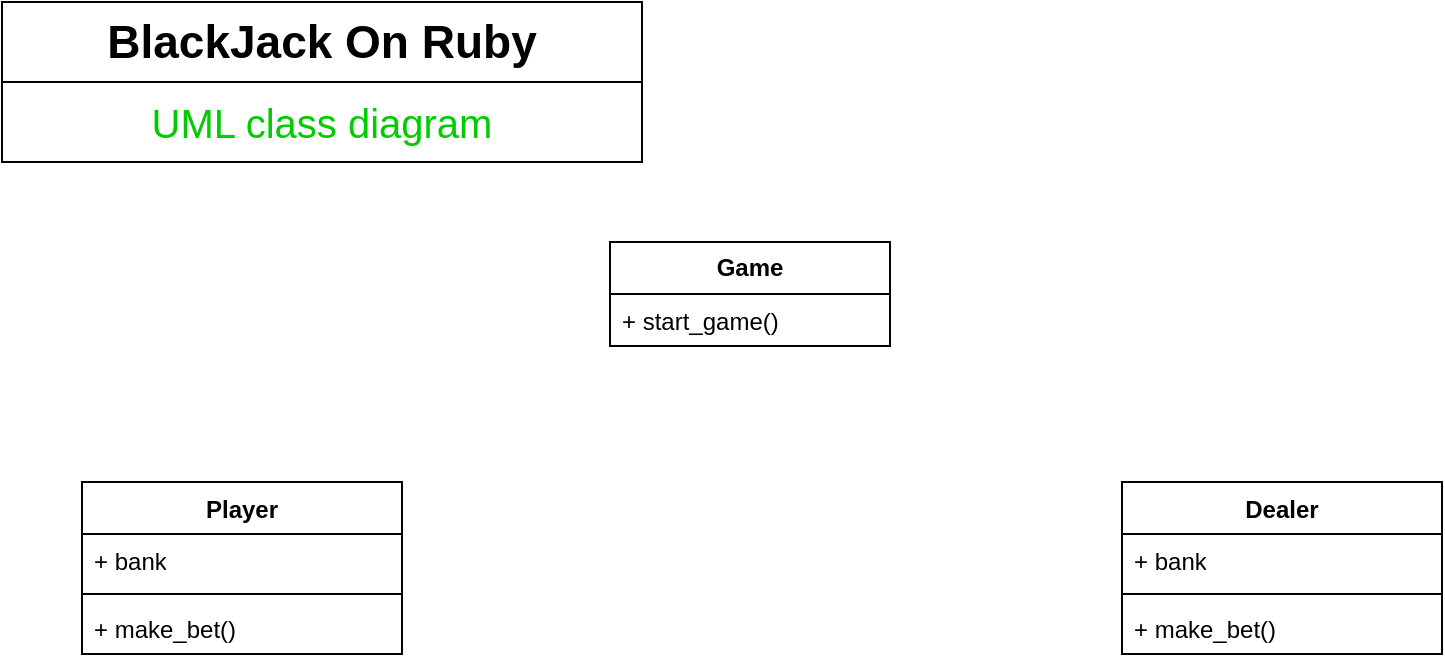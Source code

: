<mxfile version="21.1.2" type="device" pages="2">
  <diagram name="UML class diagram" id="R8l4FHPOOlSc5WCvKvhv">
    <mxGraphModel dx="954" dy="601" grid="1" gridSize="10" guides="1" tooltips="1" connect="1" arrows="1" fold="1" page="1" pageScale="1" pageWidth="827" pageHeight="1169" math="0" shadow="0">
      <root>
        <mxCell id="0" />
        <mxCell id="1" parent="0" />
        <mxCell id="9fu7r5U_mL2j5_4iyBTW-1" value="Player" style="swimlane;fontStyle=1;align=center;verticalAlign=top;childLayout=stackLayout;horizontal=1;startSize=26;horizontalStack=0;resizeParent=1;resizeParentMax=0;resizeLast=0;collapsible=1;marginBottom=0;whiteSpace=wrap;html=1;" vertex="1" parent="1">
          <mxGeometry x="80" y="280" width="160" height="86" as="geometry" />
        </mxCell>
        <mxCell id="9fu7r5U_mL2j5_4iyBTW-2" value="+ bank" style="text;strokeColor=none;fillColor=none;align=left;verticalAlign=top;spacingLeft=4;spacingRight=4;overflow=hidden;rotatable=0;points=[[0,0.5],[1,0.5]];portConstraint=eastwest;whiteSpace=wrap;html=1;" vertex="1" parent="9fu7r5U_mL2j5_4iyBTW-1">
          <mxGeometry y="26" width="160" height="26" as="geometry" />
        </mxCell>
        <mxCell id="9fu7r5U_mL2j5_4iyBTW-3" value="" style="line;strokeWidth=1;fillColor=none;align=left;verticalAlign=middle;spacingTop=-1;spacingLeft=3;spacingRight=3;rotatable=0;labelPosition=right;points=[];portConstraint=eastwest;strokeColor=inherit;" vertex="1" parent="9fu7r5U_mL2j5_4iyBTW-1">
          <mxGeometry y="52" width="160" height="8" as="geometry" />
        </mxCell>
        <mxCell id="9fu7r5U_mL2j5_4iyBTW-4" value="+ make_bet()" style="text;strokeColor=none;fillColor=none;align=left;verticalAlign=top;spacingLeft=4;spacingRight=4;overflow=hidden;rotatable=0;points=[[0,0.5],[1,0.5]];portConstraint=eastwest;whiteSpace=wrap;html=1;" vertex="1" parent="9fu7r5U_mL2j5_4iyBTW-1">
          <mxGeometry y="60" width="160" height="26" as="geometry" />
        </mxCell>
        <mxCell id="9fu7r5U_mL2j5_4iyBTW-6" value="&lt;b&gt;&lt;font style=&quot;font-size: 23px;&quot;&gt;BlackJack On Ruby&lt;/font&gt;&lt;/b&gt;" style="rounded=0;whiteSpace=wrap;html=1;" vertex="1" parent="1">
          <mxGeometry x="40" y="40" width="320" height="40" as="geometry" />
        </mxCell>
        <mxCell id="9fu7r5U_mL2j5_4iyBTW-7" value="Dealer" style="swimlane;fontStyle=1;align=center;verticalAlign=top;childLayout=stackLayout;horizontal=1;startSize=26;horizontalStack=0;resizeParent=1;resizeParentMax=0;resizeLast=0;collapsible=1;marginBottom=0;whiteSpace=wrap;html=1;" vertex="1" parent="1">
          <mxGeometry x="600" y="280" width="160" height="86" as="geometry" />
        </mxCell>
        <mxCell id="9fu7r5U_mL2j5_4iyBTW-8" value="+ bank" style="text;strokeColor=none;fillColor=none;align=left;verticalAlign=top;spacingLeft=4;spacingRight=4;overflow=hidden;rotatable=0;points=[[0,0.5],[1,0.5]];portConstraint=eastwest;whiteSpace=wrap;html=1;" vertex="1" parent="9fu7r5U_mL2j5_4iyBTW-7">
          <mxGeometry y="26" width="160" height="26" as="geometry" />
        </mxCell>
        <mxCell id="9fu7r5U_mL2j5_4iyBTW-9" value="" style="line;strokeWidth=1;fillColor=none;align=left;verticalAlign=middle;spacingTop=-1;spacingLeft=3;spacingRight=3;rotatable=0;labelPosition=right;points=[];portConstraint=eastwest;strokeColor=inherit;" vertex="1" parent="9fu7r5U_mL2j5_4iyBTW-7">
          <mxGeometry y="52" width="160" height="8" as="geometry" />
        </mxCell>
        <mxCell id="9fu7r5U_mL2j5_4iyBTW-10" value="+ make_bet()" style="text;strokeColor=none;fillColor=none;align=left;verticalAlign=top;spacingLeft=4;spacingRight=4;overflow=hidden;rotatable=0;points=[[0,0.5],[1,0.5]];portConstraint=eastwest;whiteSpace=wrap;html=1;" vertex="1" parent="9fu7r5U_mL2j5_4iyBTW-7">
          <mxGeometry y="60" width="160" height="26" as="geometry" />
        </mxCell>
        <mxCell id="VdHqPbHm-LjEySt5_fG3-1" value="&lt;font color=&quot;#00cc00&quot; style=&quot;font-size: 20px;&quot;&gt;UML class diagram&lt;/font&gt;" style="rounded=0;whiteSpace=wrap;html=1;fontSize=20;" vertex="1" parent="1">
          <mxGeometry x="40" y="80" width="320" height="40" as="geometry" />
        </mxCell>
        <mxCell id="7hKcTqkIeSeQcd0lzIa7-8" value="&lt;b&gt;Game&lt;/b&gt;" style="swimlane;fontStyle=0;childLayout=stackLayout;horizontal=1;startSize=26;fillColor=none;horizontalStack=0;resizeParent=1;resizeParentMax=0;resizeLast=0;collapsible=1;marginBottom=0;whiteSpace=wrap;html=1;" vertex="1" parent="1">
          <mxGeometry x="344" y="160" width="140" height="52" as="geometry" />
        </mxCell>
        <mxCell id="7hKcTqkIeSeQcd0lzIa7-9" value="+ start_game()" style="text;strokeColor=none;fillColor=none;align=left;verticalAlign=top;spacingLeft=4;spacingRight=4;overflow=hidden;rotatable=0;points=[[0,0.5],[1,0.5]];portConstraint=eastwest;whiteSpace=wrap;html=1;" vertex="1" parent="7hKcTqkIeSeQcd0lzIa7-8">
          <mxGeometry y="26" width="140" height="26" as="geometry" />
        </mxCell>
      </root>
    </mxGraphModel>
  </diagram>
  <diagram id="RcmYww-g0oK0FtPzmwMv" name="UML activity diagram">
    <mxGraphModel dx="909" dy="572" grid="1" gridSize="10" guides="1" tooltips="1" connect="1" arrows="1" fold="1" page="1" pageScale="1" pageWidth="827" pageHeight="1169" math="0" shadow="0">
      <root>
        <mxCell id="0" />
        <mxCell id="1" parent="0" />
        <mxCell id="cowCajR5iwz_c6HWYLh--1" value="&lt;b&gt;&lt;font style=&quot;font-size: 23px;&quot;&gt;BlackJack On Ruby&lt;/font&gt;&lt;/b&gt;" style="rounded=0;whiteSpace=wrap;html=1;" vertex="1" parent="1">
          <mxGeometry x="40" y="40" width="320" height="40" as="geometry" />
        </mxCell>
        <mxCell id="cowCajR5iwz_c6HWYLh--2" value="&lt;font color=&quot;#ff8000&quot; style=&quot;font-size: 20px;&quot;&gt;UML activity diagram&lt;/font&gt;" style="rounded=0;whiteSpace=wrap;html=1;fontSize=20;" vertex="1" parent="1">
          <mxGeometry x="40" y="80" width="320" height="40" as="geometry" />
        </mxCell>
        <mxCell id="MXzOfKBRMvrR_hcXFkr6-1" value="" style="ellipse;html=1;shape=startState;fillColor=#000000;strokeColor=#ff0000;" vertex="1" parent="1">
          <mxGeometry x="360" y="170" width="30" height="30" as="geometry" />
        </mxCell>
        <mxCell id="MXzOfKBRMvrR_hcXFkr6-2" value="" style="edgeStyle=orthogonalEdgeStyle;html=1;verticalAlign=bottom;endArrow=open;endSize=8;strokeColor=#ff0000;rounded=0;entryX=0.5;entryY=0;entryDx=0;entryDy=0;" edge="1" source="MXzOfKBRMvrR_hcXFkr6-1" parent="1" target="MXzOfKBRMvrR_hcXFkr6-3">
          <mxGeometry relative="1" as="geometry">
            <mxPoint x="375" y="260" as="targetPoint" />
          </mxGeometry>
        </mxCell>
        <mxCell id="MXzOfKBRMvrR_hcXFkr6-3" value="Ask a player name" style="rounded=1;whiteSpace=wrap;html=1;arcSize=40;fontColor=#000000;fillColor=#ffffc0;strokeColor=#ff0000;" vertex="1" parent="1">
          <mxGeometry x="315" y="240" width="120" height="40" as="geometry" />
        </mxCell>
        <mxCell id="MXzOfKBRMvrR_hcXFkr6-4" value="" style="edgeStyle=orthogonalEdgeStyle;html=1;verticalAlign=bottom;endArrow=open;endSize=8;strokeColor=#ff0000;rounded=0;entryX=0.5;entryY=0;entryDx=0;entryDy=0;" edge="1" source="MXzOfKBRMvrR_hcXFkr6-3" parent="1" target="MXzOfKBRMvrR_hcXFkr6-8">
          <mxGeometry relative="1" as="geometry">
            <mxPoint x="375" y="320" as="targetPoint" />
          </mxGeometry>
        </mxCell>
        <mxCell id="MXzOfKBRMvrR_hcXFkr6-8" value="Name validation correct?" style="rhombus;whiteSpace=wrap;html=1;fontColor=#000000;fillColor=#ffffc0;strokeColor=#ff0000;" vertex="1" parent="1">
          <mxGeometry x="317.5" y="330" width="115" height="100" as="geometry" />
        </mxCell>
        <mxCell id="MXzOfKBRMvrR_hcXFkr6-9" value="no" style="edgeStyle=orthogonalEdgeStyle;html=1;align=left;verticalAlign=bottom;endArrow=open;endSize=8;strokeColor=#ff0000;rounded=0;entryX=1;entryY=0.5;entryDx=0;entryDy=0;exitX=1;exitY=0.5;exitDx=0;exitDy=0;" edge="1" source="MXzOfKBRMvrR_hcXFkr6-8" parent="1" target="MXzOfKBRMvrR_hcXFkr6-3">
          <mxGeometry x="-1" relative="1" as="geometry">
            <mxPoint x="510" y="350" as="targetPoint" />
            <Array as="points">
              <mxPoint x="510" y="380" />
              <mxPoint x="510" y="260" />
            </Array>
          </mxGeometry>
        </mxCell>
        <mxCell id="MXzOfKBRMvrR_hcXFkr6-10" value="yes" style="edgeStyle=orthogonalEdgeStyle;html=1;align=left;verticalAlign=top;endArrow=open;endSize=8;strokeColor=#ff0000;rounded=0;entryX=0.5;entryY=0;entryDx=0;entryDy=0;" edge="1" parent="1" target="MXzOfKBRMvrR_hcXFkr6-11">
          <mxGeometry x="-1" relative="1" as="geometry">
            <mxPoint x="375" y="470" as="targetPoint" />
            <mxPoint x="375" y="430" as="sourcePoint" />
            <Array as="points" />
          </mxGeometry>
        </mxCell>
        <mxCell id="MXzOfKBRMvrR_hcXFkr6-11" value="Start a new game" style="rounded=1;whiteSpace=wrap;html=1;arcSize=40;fontColor=#000000;fillColor=#ffffc0;strokeColor=#ff0000;" vertex="1" parent="1">
          <mxGeometry x="314.5" y="480" width="120" height="40" as="geometry" />
        </mxCell>
        <mxCell id="MXzOfKBRMvrR_hcXFkr6-12" value="" style="edgeStyle=orthogonalEdgeStyle;html=1;verticalAlign=bottom;endArrow=open;endSize=8;strokeColor=#ff0000;rounded=0;" edge="1" source="MXzOfKBRMvrR_hcXFkr6-11" parent="1" target="MXzOfKBRMvrR_hcXFkr6-13">
          <mxGeometry relative="1" as="geometry">
            <mxPoint x="374.5" y="600" as="targetPoint" />
          </mxGeometry>
        </mxCell>
        <mxCell id="MXzOfKBRMvrR_hcXFkr6-13" value="" style="shape=line;html=1;strokeWidth=6;strokeColor=#ff0000;" vertex="1" parent="1">
          <mxGeometry x="274" y="564" width="200" height="10" as="geometry" />
        </mxCell>
        <mxCell id="MXzOfKBRMvrR_hcXFkr6-14" value="" style="edgeStyle=orthogonalEdgeStyle;html=1;verticalAlign=bottom;endArrow=open;endSize=8;strokeColor=#ff0000;rounded=0;exitX=0.25;exitY=0.5;exitDx=0;exitDy=0;exitPerimeter=0;" edge="1" source="MXzOfKBRMvrR_hcXFkr6-13" parent="1" target="MXzOfKBRMvrR_hcXFkr6-15">
          <mxGeometry relative="1" as="geometry">
            <mxPoint x="374" y="644" as="targetPoint" />
            <Array as="points">
              <mxPoint x="319" y="569" />
            </Array>
          </mxGeometry>
        </mxCell>
        <mxCell id="MXzOfKBRMvrR_hcXFkr6-15" value="Get 2 random cards for a &lt;b&gt;player&lt;/b&gt;" style="rounded=1;whiteSpace=wrap;html=1;arcSize=40;fontColor=#000000;fillColor=#ffffc0;strokeColor=#ff0000;" vertex="1" parent="1">
          <mxGeometry x="274" y="604" width="90" height="46" as="geometry" />
        </mxCell>
        <mxCell id="MXzOfKBRMvrR_hcXFkr6-16" value="Get 2 random cards for a &lt;b&gt;dealer&lt;/b&gt;" style="rounded=1;whiteSpace=wrap;html=1;arcSize=40;fontColor=#000000;fillColor=#ffffc0;strokeColor=#ff0000;" vertex="1" parent="1">
          <mxGeometry x="390" y="604" width="90" height="46" as="geometry" />
        </mxCell>
        <mxCell id="MXzOfKBRMvrR_hcXFkr6-20" value="" style="edgeStyle=orthogonalEdgeStyle;html=1;verticalAlign=bottom;endArrow=open;endSize=8;strokeColor=#ff0000;rounded=0;exitX=0.75;exitY=0.5;exitDx=0;exitDy=0;exitPerimeter=0;entryX=0.5;entryY=0;entryDx=0;entryDy=0;" edge="1" parent="1" source="MXzOfKBRMvrR_hcXFkr6-13" target="MXzOfKBRMvrR_hcXFkr6-16">
          <mxGeometry relative="1" as="geometry">
            <mxPoint x="410" y="634" as="targetPoint" />
            <mxPoint x="410" y="584" as="sourcePoint" />
            <Array as="points">
              <mxPoint x="435" y="569" />
            </Array>
          </mxGeometry>
        </mxCell>
        <mxCell id="MXzOfKBRMvrR_hcXFkr6-22" value="" style="edgeStyle=orthogonalEdgeStyle;html=1;verticalAlign=bottom;endArrow=open;endSize=8;strokeColor=#ff0000;rounded=0;exitX=0.5;exitY=1;exitDx=0;exitDy=0;" edge="1" parent="1" source="MXzOfKBRMvrR_hcXFkr6-15" target="MXzOfKBRMvrR_hcXFkr6-23">
          <mxGeometry relative="1" as="geometry">
            <mxPoint x="340" y="735" as="targetPoint" />
            <mxPoint x="345" y="680" as="sourcePoint" />
            <Array as="points">
              <mxPoint x="319" y="680" />
              <mxPoint x="320" y="680" />
            </Array>
          </mxGeometry>
        </mxCell>
        <mxCell id="MXzOfKBRMvrR_hcXFkr6-23" value="" style="shape=line;html=1;strokeWidth=6;strokeColor=#ff0000;" vertex="1" parent="1">
          <mxGeometry x="280" y="680" width="200" height="10" as="geometry" />
        </mxCell>
        <mxCell id="MXzOfKBRMvrR_hcXFkr6-24" value="" style="edgeStyle=orthogonalEdgeStyle;html=1;verticalAlign=bottom;endArrow=open;endSize=8;strokeColor=#ff0000;rounded=0;exitX=0.5;exitY=1;exitDx=0;exitDy=0;" edge="1" parent="1" source="MXzOfKBRMvrR_hcXFkr6-16" target="MXzOfKBRMvrR_hcXFkr6-23">
          <mxGeometry relative="1" as="geometry">
            <mxPoint x="510" y="735" as="targetPoint" />
            <mxPoint x="515" y="680" as="sourcePoint" />
            <Array as="points">
              <mxPoint x="435" y="670" />
              <mxPoint x="435" y="670" />
            </Array>
          </mxGeometry>
        </mxCell>
        <mxCell id="3XYizHn1XYag7hUgtDGE-1" value="" style="edgeStyle=orthogonalEdgeStyle;html=1;verticalAlign=bottom;endArrow=open;endSize=8;strokeColor=#ff0000;rounded=0;exitX=0.472;exitY=0.497;exitDx=0;exitDy=0;exitPerimeter=0;" edge="1" parent="1" source="MXzOfKBRMvrR_hcXFkr6-23">
          <mxGeometry relative="1" as="geometry">
            <mxPoint x="375" y="744" as="targetPoint" />
            <mxPoint x="375" y="700" as="sourcePoint" />
          </mxGeometry>
        </mxCell>
      </root>
    </mxGraphModel>
  </diagram>
</mxfile>

